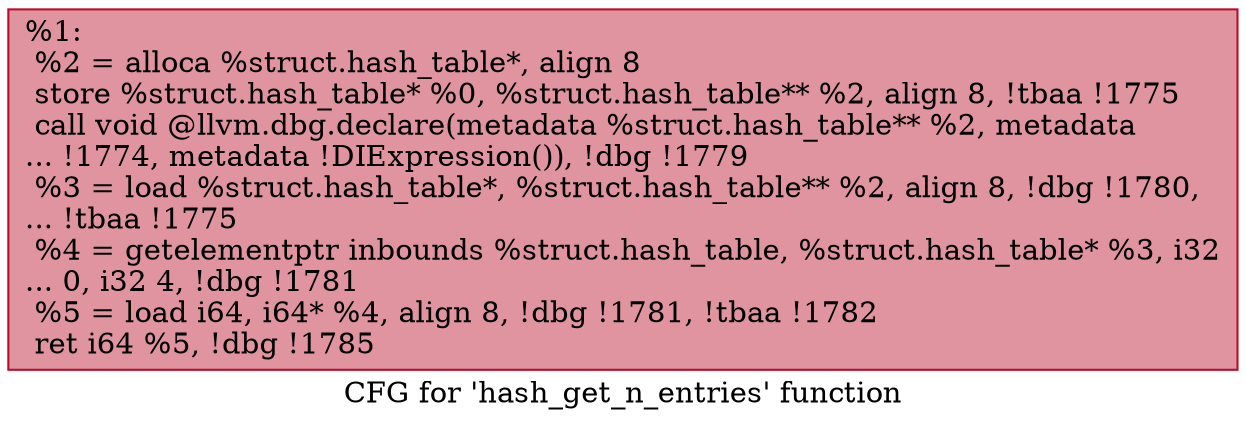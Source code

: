 digraph "CFG for 'hash_get_n_entries' function" {
	label="CFG for 'hash_get_n_entries' function";

	Node0x1980280 [shape=record,color="#b70d28ff", style=filled, fillcolor="#b70d2870",label="{%1:\l  %2 = alloca %struct.hash_table*, align 8\l  store %struct.hash_table* %0, %struct.hash_table** %2, align 8, !tbaa !1775\l  call void @llvm.dbg.declare(metadata %struct.hash_table** %2, metadata\l... !1774, metadata !DIExpression()), !dbg !1779\l  %3 = load %struct.hash_table*, %struct.hash_table** %2, align 8, !dbg !1780,\l... !tbaa !1775\l  %4 = getelementptr inbounds %struct.hash_table, %struct.hash_table* %3, i32\l... 0, i32 4, !dbg !1781\l  %5 = load i64, i64* %4, align 8, !dbg !1781, !tbaa !1782\l  ret i64 %5, !dbg !1785\l}"];
}
